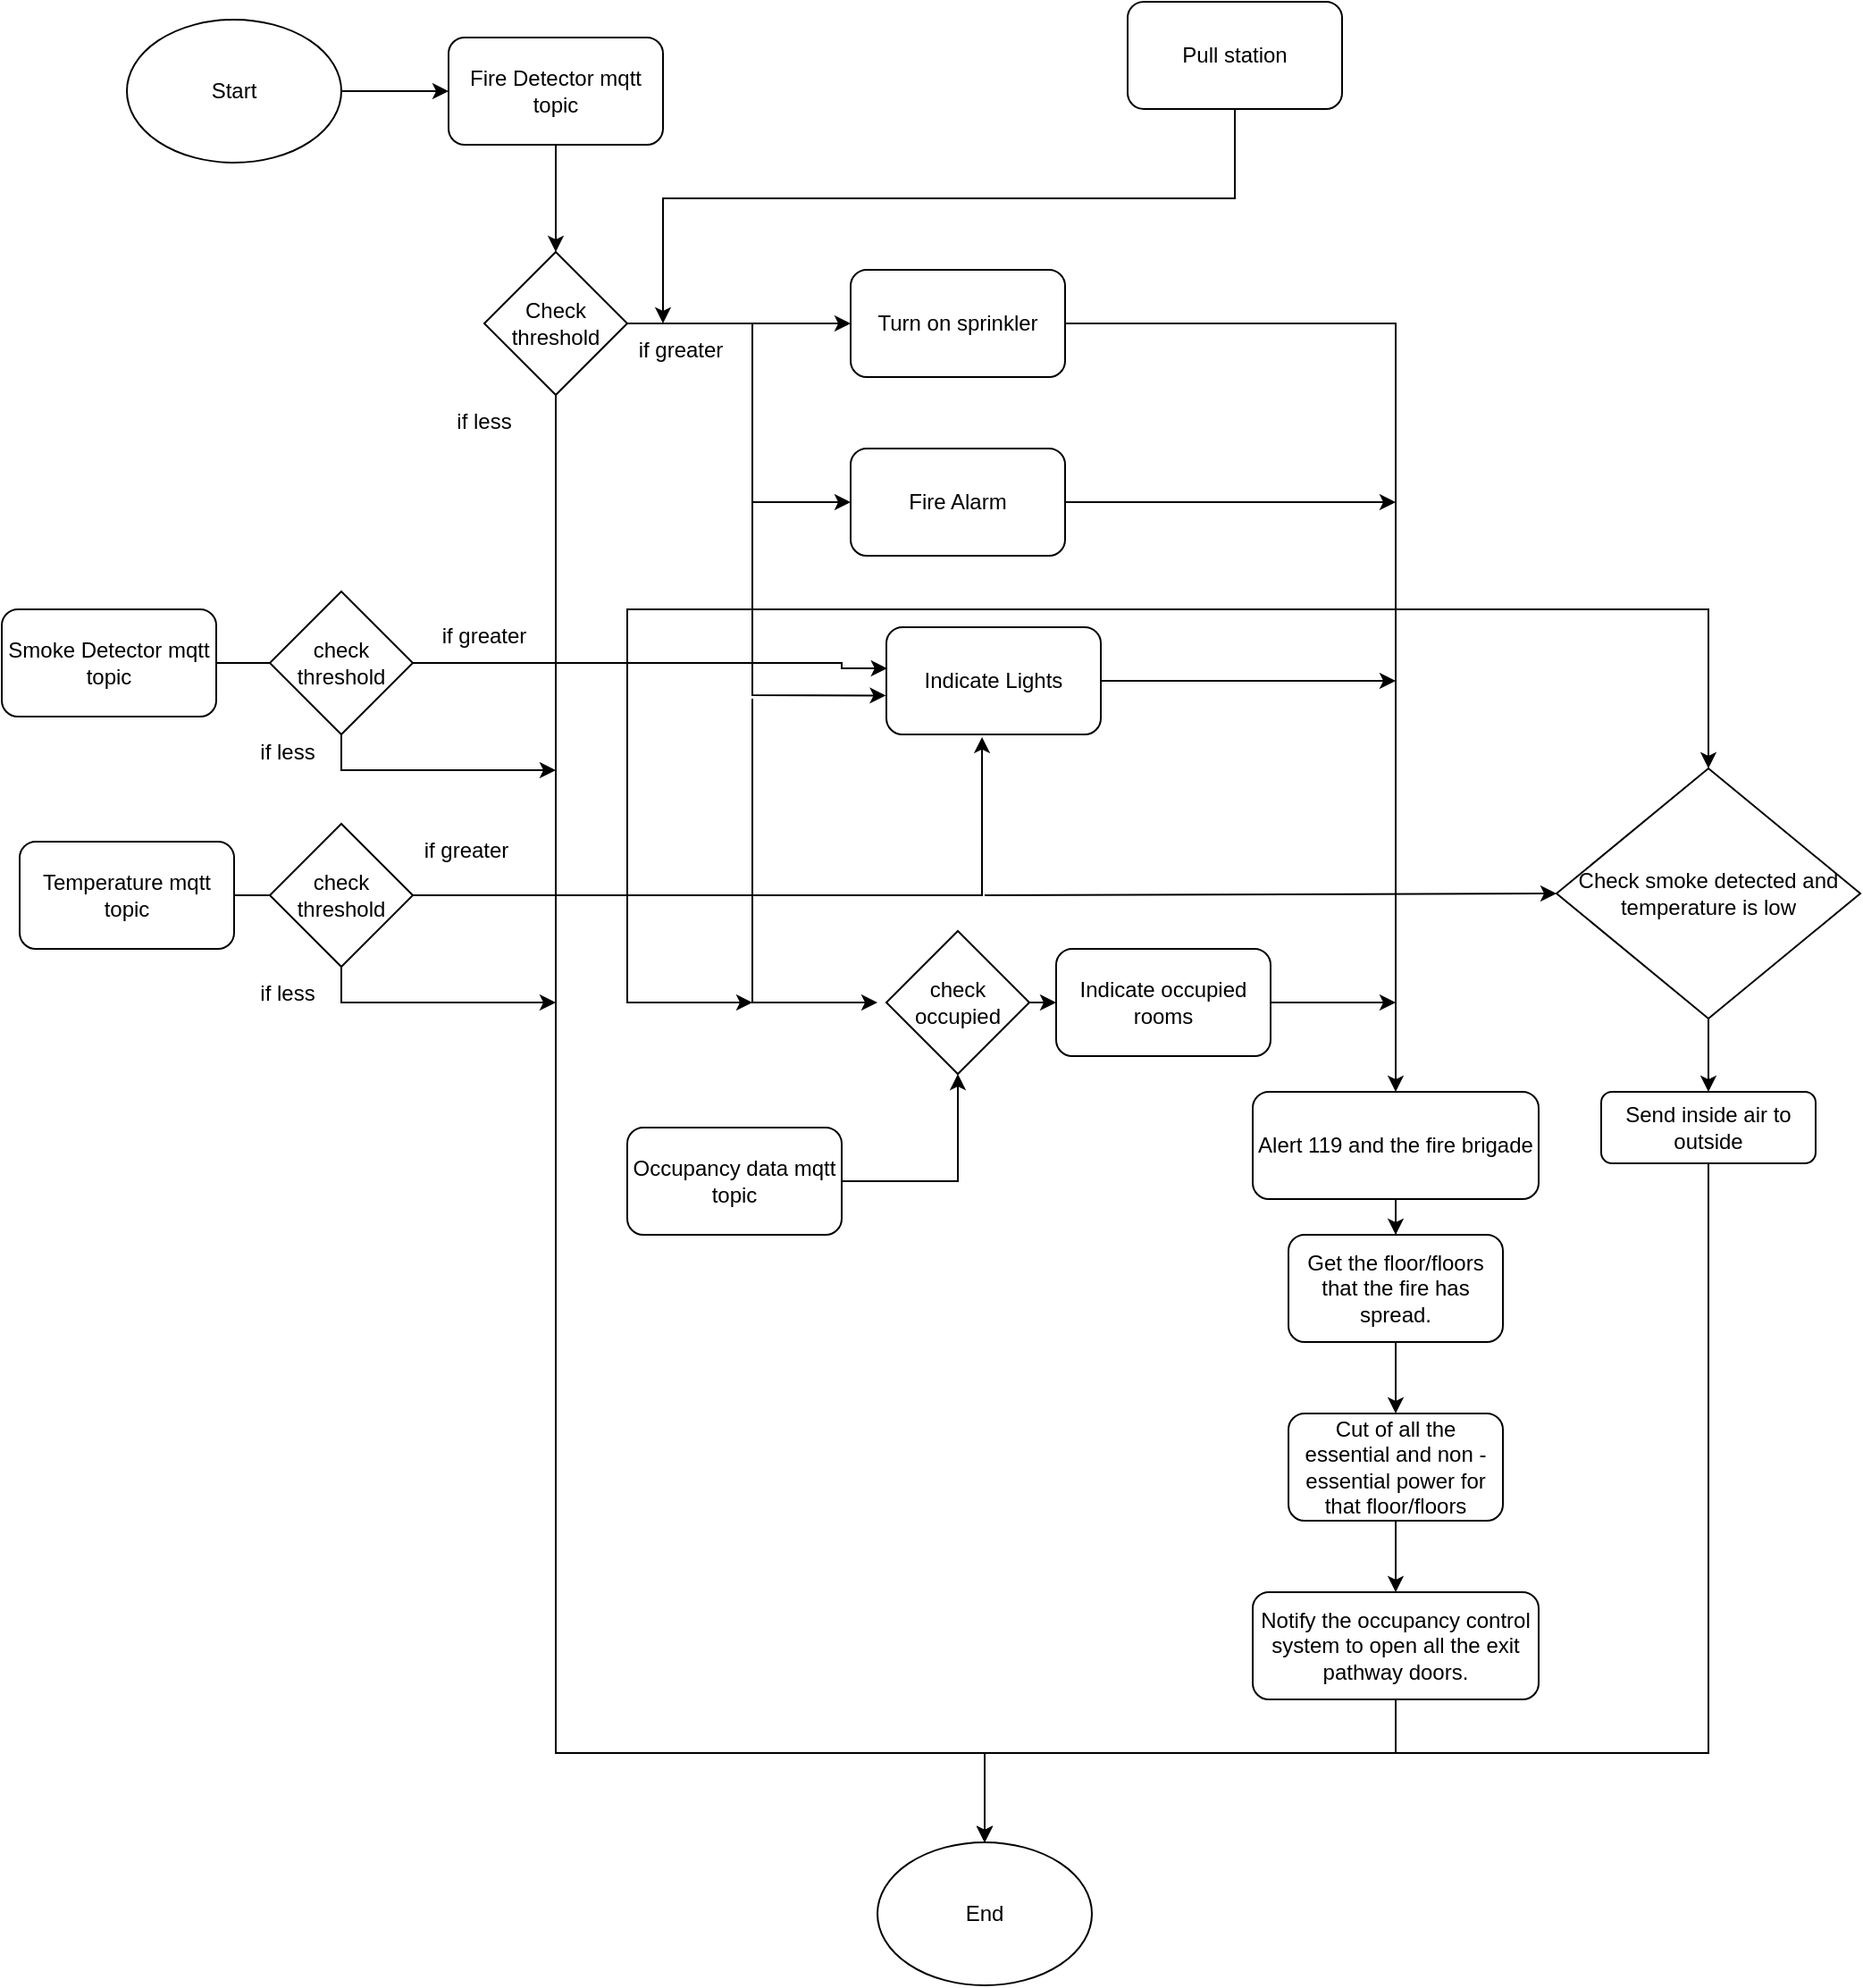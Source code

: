 <mxfile version="20.3.7" type="device"><diagram id="sVqr2idyAFXAPiVSFbEq" name="Page-1"><mxGraphModel dx="830" dy="431" grid="1" gridSize="10" guides="1" tooltips="1" connect="1" arrows="1" fold="1" page="1" pageScale="1" pageWidth="850" pageHeight="1100" math="0" shadow="0"><root><mxCell id="0"/><mxCell id="1" parent="0"/><mxCell id="FO6_N0S9kto811vKpMwf-4" style="edgeStyle=orthogonalEdgeStyle;rounded=0;orthogonalLoop=1;jettySize=auto;html=1;entryX=0;entryY=0.5;entryDx=0;entryDy=0;" parent="1" source="FO6_N0S9kto811vKpMwf-1" target="FO6_N0S9kto811vKpMwf-3" edge="1"><mxGeometry relative="1" as="geometry"/></mxCell><mxCell id="FO6_N0S9kto811vKpMwf-1" value="Start" style="ellipse;whiteSpace=wrap;html=1;" parent="1" vertex="1"><mxGeometry x="100" y="140" width="120" height="80" as="geometry"/></mxCell><mxCell id="FO6_N0S9kto811vKpMwf-2" value="End" style="ellipse;whiteSpace=wrap;html=1;" parent="1" vertex="1"><mxGeometry x="520" y="1160" width="120" height="80" as="geometry"/></mxCell><mxCell id="FO6_N0S9kto811vKpMwf-8" style="edgeStyle=orthogonalEdgeStyle;rounded=0;orthogonalLoop=1;jettySize=auto;html=1;entryX=0.5;entryY=0;entryDx=0;entryDy=0;" parent="1" source="FO6_N0S9kto811vKpMwf-3" target="FO6_N0S9kto811vKpMwf-5" edge="1"><mxGeometry relative="1" as="geometry"/></mxCell><mxCell id="FO6_N0S9kto811vKpMwf-3" value="Fire Detector mqtt topic" style="rounded=1;whiteSpace=wrap;html=1;" parent="1" vertex="1"><mxGeometry x="280" y="150" width="120" height="60" as="geometry"/></mxCell><mxCell id="FO6_N0S9kto811vKpMwf-7" style="edgeStyle=orthogonalEdgeStyle;rounded=0;orthogonalLoop=1;jettySize=auto;html=1;exitX=1;exitY=0.5;exitDx=0;exitDy=0;" parent="1" source="FO6_N0S9kto811vKpMwf-5" target="FO6_N0S9kto811vKpMwf-6" edge="1"><mxGeometry relative="1" as="geometry"><Array as="points"><mxPoint x="440" y="310"/><mxPoint x="440" y="310"/></Array></mxGeometry></mxCell><mxCell id="FO6_N0S9kto811vKpMwf-18" style="edgeStyle=orthogonalEdgeStyle;rounded=0;orthogonalLoop=1;jettySize=auto;html=1;entryX=0.5;entryY=0;entryDx=0;entryDy=0;" parent="1" source="FO6_N0S9kto811vKpMwf-5" target="FO6_N0S9kto811vKpMwf-2" edge="1"><mxGeometry relative="1" as="geometry"><Array as="points"><mxPoint x="340" y="1110"/><mxPoint x="580" y="1110"/></Array></mxGeometry></mxCell><mxCell id="FO6_N0S9kto811vKpMwf-5" value="Check threshold" style="rhombus;whiteSpace=wrap;html=1;" parent="1" vertex="1"><mxGeometry x="300" y="270" width="80" height="80" as="geometry"/></mxCell><mxCell id="1LbGgr2_fgqdC6D6hMDi-3" style="edgeStyle=orthogonalEdgeStyle;rounded=0;orthogonalLoop=1;jettySize=auto;html=1;exitX=1;exitY=0.5;exitDx=0;exitDy=0;entryX=0.5;entryY=0;entryDx=0;entryDy=0;" edge="1" parent="1" source="FO6_N0S9kto811vKpMwf-6" target="1LbGgr2_fgqdC6D6hMDi-16"><mxGeometry relative="1" as="geometry"><Array as="points"><mxPoint x="810" y="310"/></Array></mxGeometry></mxCell><mxCell id="FO6_N0S9kto811vKpMwf-6" value="Turn on sprinkler" style="rounded=1;whiteSpace=wrap;html=1;" parent="1" vertex="1"><mxGeometry x="505" y="280" width="120" height="60" as="geometry"/></mxCell><mxCell id="FO6_N0S9kto811vKpMwf-14" style="edgeStyle=orthogonalEdgeStyle;rounded=0;orthogonalLoop=1;jettySize=auto;html=1;" parent="1" source="FO6_N0S9kto811vKpMwf-10" edge="1"><mxGeometry relative="1" as="geometry"><mxPoint x="400" y="310" as="targetPoint"/><Array as="points"><mxPoint x="720" y="240"/><mxPoint x="400" y="240"/></Array></mxGeometry></mxCell><mxCell id="FO6_N0S9kto811vKpMwf-10" value="Pull station" style="rounded=1;whiteSpace=wrap;html=1;" parent="1" vertex="1"><mxGeometry x="660" y="130" width="120" height="60" as="geometry"/></mxCell><mxCell id="FO6_N0S9kto811vKpMwf-16" style="edgeStyle=orthogonalEdgeStyle;rounded=0;orthogonalLoop=1;jettySize=auto;html=1;exitX=1;exitY=0.5;exitDx=0;exitDy=0;" parent="1" source="FO6_N0S9kto811vKpMwf-11" edge="1"><mxGeometry relative="1" as="geometry"><mxPoint x="810" y="410" as="targetPoint"/></mxGeometry></mxCell><mxCell id="FO6_N0S9kto811vKpMwf-11" value="Fire Alarm" style="rounded=1;whiteSpace=wrap;html=1;" parent="1" vertex="1"><mxGeometry x="505" y="380" width="120" height="60" as="geometry"/></mxCell><mxCell id="FO6_N0S9kto811vKpMwf-21" style="edgeStyle=orthogonalEdgeStyle;rounded=0;orthogonalLoop=1;jettySize=auto;html=1;" parent="1" source="FO6_N0S9kto811vKpMwf-12" edge="1"><mxGeometry relative="1" as="geometry"><mxPoint x="810" y="690" as="targetPoint"/></mxGeometry></mxCell><mxCell id="FO6_N0S9kto811vKpMwf-12" value="Indicate occupied rooms" style="rounded=1;whiteSpace=wrap;html=1;" parent="1" vertex="1"><mxGeometry x="620" y="660" width="120" height="60" as="geometry"/></mxCell><mxCell id="FO6_N0S9kto811vKpMwf-17" style="edgeStyle=orthogonalEdgeStyle;rounded=0;orthogonalLoop=1;jettySize=auto;html=1;exitX=1;exitY=0.5;exitDx=0;exitDy=0;" parent="1" source="FO6_N0S9kto811vKpMwf-13" edge="1"><mxGeometry relative="1" as="geometry"><mxPoint x="810" y="510" as="targetPoint"/></mxGeometry></mxCell><mxCell id="FO6_N0S9kto811vKpMwf-13" value="Indicate Lights" style="rounded=1;whiteSpace=wrap;html=1;" parent="1" vertex="1"><mxGeometry x="525" y="480" width="120" height="60" as="geometry"/></mxCell><mxCell id="FO6_N0S9kto811vKpMwf-19" value="" style="endArrow=classic;html=1;rounded=0;entryX=-0.002;entryY=0.637;entryDx=0;entryDy=0;entryPerimeter=0;" parent="1" target="FO6_N0S9kto811vKpMwf-13" edge="1"><mxGeometry width="50" height="50" relative="1" as="geometry"><mxPoint x="450" y="310" as="sourcePoint"/><mxPoint x="650" y="500" as="targetPoint"/><Array as="points"><mxPoint x="450" y="518"/></Array></mxGeometry></mxCell><mxCell id="FO6_N0S9kto811vKpMwf-20" value="" style="endArrow=classic;html=1;rounded=0;" parent="1" target="FO6_N0S9kto811vKpMwf-11" edge="1"><mxGeometry width="50" height="50" relative="1" as="geometry"><mxPoint x="450" y="410" as="sourcePoint"/><mxPoint x="650" y="500" as="targetPoint"/></mxGeometry></mxCell><mxCell id="FO6_N0S9kto811vKpMwf-22" value="" style="endArrow=classic;html=1;rounded=0;" parent="1" edge="1"><mxGeometry width="50" height="50" relative="1" as="geometry"><mxPoint x="450" y="520" as="sourcePoint"/><mxPoint x="520" y="690" as="targetPoint"/><Array as="points"><mxPoint x="450" y="590"/><mxPoint x="450" y="690"/></Array></mxGeometry></mxCell><mxCell id="FO6_N0S9kto811vKpMwf-23" value="if greater" style="text;html=1;strokeColor=none;fillColor=none;align=center;verticalAlign=middle;whiteSpace=wrap;rounded=0;" parent="1" vertex="1"><mxGeometry x="380" y="310" width="60" height="30" as="geometry"/></mxCell><mxCell id="FO6_N0S9kto811vKpMwf-24" value="if less" style="text;html=1;strokeColor=none;fillColor=none;align=center;verticalAlign=middle;whiteSpace=wrap;rounded=0;" parent="1" vertex="1"><mxGeometry x="270" y="350" width="60" height="30" as="geometry"/></mxCell><mxCell id="FO6_N0S9kto811vKpMwf-31" style="edgeStyle=orthogonalEdgeStyle;rounded=0;orthogonalLoop=1;jettySize=auto;html=1;entryX=0.003;entryY=0.378;entryDx=0;entryDy=0;entryPerimeter=0;" parent="1" source="FO6_N0S9kto811vKpMwf-25" target="FO6_N0S9kto811vKpMwf-13" edge="1"><mxGeometry relative="1" as="geometry"><Array as="points"><mxPoint x="500" y="500"/><mxPoint x="500" y="503"/><mxPoint x="525" y="503"/></Array></mxGeometry></mxCell><mxCell id="FO6_N0S9kto811vKpMwf-25" value="Smoke Detector mqtt topic" style="rounded=1;whiteSpace=wrap;html=1;" parent="1" vertex="1"><mxGeometry x="30" y="470" width="120" height="60" as="geometry"/></mxCell><mxCell id="FO6_N0S9kto811vKpMwf-33" style="edgeStyle=orthogonalEdgeStyle;rounded=0;orthogonalLoop=1;jettySize=auto;html=1;entryX=0.446;entryY=1.024;entryDx=0;entryDy=0;entryPerimeter=0;" parent="1" source="FO6_N0S9kto811vKpMwf-26" target="FO6_N0S9kto811vKpMwf-13" edge="1"><mxGeometry relative="1" as="geometry"/></mxCell><mxCell id="FO6_N0S9kto811vKpMwf-26" value="Temperature mqtt topic" style="rounded=1;whiteSpace=wrap;html=1;" parent="1" vertex="1"><mxGeometry x="40" y="600" width="120" height="60" as="geometry"/></mxCell><mxCell id="FO6_N0S9kto811vKpMwf-29" style="edgeStyle=orthogonalEdgeStyle;rounded=0;orthogonalLoop=1;jettySize=auto;html=1;entryX=0.5;entryY=1;entryDx=0;entryDy=0;" parent="1" source="FO6_N0S9kto811vKpMwf-27" target="FO6_N0S9kto811vKpMwf-28" edge="1"><mxGeometry relative="1" as="geometry"/></mxCell><mxCell id="FO6_N0S9kto811vKpMwf-27" value="Occupancy data mqtt topic" style="rounded=1;whiteSpace=wrap;html=1;" parent="1" vertex="1"><mxGeometry x="380" y="760" width="120" height="60" as="geometry"/></mxCell><mxCell id="FO6_N0S9kto811vKpMwf-30" style="edgeStyle=orthogonalEdgeStyle;rounded=0;orthogonalLoop=1;jettySize=auto;html=1;exitX=1;exitY=0.5;exitDx=0;exitDy=0;entryX=0;entryY=0.5;entryDx=0;entryDy=0;" parent="1" source="FO6_N0S9kto811vKpMwf-28" target="FO6_N0S9kto811vKpMwf-12" edge="1"><mxGeometry relative="1" as="geometry"/></mxCell><mxCell id="FO6_N0S9kto811vKpMwf-28" value="check occupied" style="rhombus;whiteSpace=wrap;html=1;" parent="1" vertex="1"><mxGeometry x="525" y="650" width="80" height="80" as="geometry"/></mxCell><mxCell id="FO6_N0S9kto811vKpMwf-32" value="" style="endArrow=classic;html=1;rounded=0;" parent="1" edge="1"><mxGeometry width="50" height="50" relative="1" as="geometry"><mxPoint x="380" y="500" as="sourcePoint"/><mxPoint x="450" y="690" as="targetPoint"/><Array as="points"><mxPoint x="380" y="690"/></Array></mxGeometry></mxCell><mxCell id="FO6_N0S9kto811vKpMwf-36" style="edgeStyle=orthogonalEdgeStyle;rounded=0;orthogonalLoop=1;jettySize=auto;html=1;exitX=0.5;exitY=1;exitDx=0;exitDy=0;" parent="1" source="FO6_N0S9kto811vKpMwf-34" edge="1"><mxGeometry relative="1" as="geometry"><mxPoint x="340" y="560" as="targetPoint"/><Array as="points"><mxPoint x="220" y="560"/></Array></mxGeometry></mxCell><mxCell id="FO6_N0S9kto811vKpMwf-34" value="check threshold" style="rhombus;whiteSpace=wrap;html=1;" parent="1" vertex="1"><mxGeometry x="180" y="460" width="80" height="80" as="geometry"/></mxCell><mxCell id="FO6_N0S9kto811vKpMwf-35" value="check threshold" style="rhombus;whiteSpace=wrap;html=1;" parent="1" vertex="1"><mxGeometry x="180" y="590" width="80" height="80" as="geometry"/></mxCell><mxCell id="FO6_N0S9kto811vKpMwf-37" style="edgeStyle=orthogonalEdgeStyle;rounded=0;orthogonalLoop=1;jettySize=auto;html=1;exitX=0.5;exitY=1;exitDx=0;exitDy=0;" parent="1" edge="1"><mxGeometry relative="1" as="geometry"><mxPoint x="340" y="690" as="targetPoint"/><mxPoint x="220" y="670" as="sourcePoint"/><Array as="points"><mxPoint x="220" y="690"/></Array></mxGeometry></mxCell><mxCell id="FO6_N0S9kto811vKpMwf-38" value="if greater" style="text;html=1;strokeColor=none;fillColor=none;align=center;verticalAlign=middle;whiteSpace=wrap;rounded=0;" parent="1" vertex="1"><mxGeometry x="270" y="470" width="60" height="30" as="geometry"/></mxCell><mxCell id="FO6_N0S9kto811vKpMwf-39" value="if greater" style="text;html=1;strokeColor=none;fillColor=none;align=center;verticalAlign=middle;whiteSpace=wrap;rounded=0;" parent="1" vertex="1"><mxGeometry x="260" y="590" width="60" height="30" as="geometry"/></mxCell><mxCell id="FO6_N0S9kto811vKpMwf-40" value="if less" style="text;html=1;strokeColor=none;fillColor=none;align=center;verticalAlign=middle;whiteSpace=wrap;rounded=0;" parent="1" vertex="1"><mxGeometry x="160" y="535" width="60" height="30" as="geometry"/></mxCell><mxCell id="FO6_N0S9kto811vKpMwf-41" value="if less" style="text;html=1;strokeColor=none;fillColor=none;align=center;verticalAlign=middle;whiteSpace=wrap;rounded=0;" parent="1" vertex="1"><mxGeometry x="160" y="670" width="60" height="30" as="geometry"/></mxCell><mxCell id="1LbGgr2_fgqdC6D6hMDi-5" value="" style="edgeStyle=orthogonalEdgeStyle;rounded=0;orthogonalLoop=1;jettySize=auto;html=1;" edge="1" parent="1" source="1LbGgr2_fgqdC6D6hMDi-1" target="1LbGgr2_fgqdC6D6hMDi-4"><mxGeometry relative="1" as="geometry"/></mxCell><mxCell id="1LbGgr2_fgqdC6D6hMDi-1" value="Cut of all the essential and non -essential power for that floor/floors" style="rounded=1;whiteSpace=wrap;html=1;" vertex="1" parent="1"><mxGeometry x="750" y="920" width="120" height="60" as="geometry"/></mxCell><mxCell id="1LbGgr2_fgqdC6D6hMDi-23" style="edgeStyle=orthogonalEdgeStyle;rounded=0;orthogonalLoop=1;jettySize=auto;html=1;entryX=0.5;entryY=0;entryDx=0;entryDy=0;" edge="1" parent="1" source="1LbGgr2_fgqdC6D6hMDi-4" target="FO6_N0S9kto811vKpMwf-2"><mxGeometry relative="1" as="geometry"><Array as="points"><mxPoint x="810" y="1110"/><mxPoint x="580" y="1110"/></Array></mxGeometry></mxCell><mxCell id="1LbGgr2_fgqdC6D6hMDi-4" value="Notify the occupancy control system to open all the exit pathway doors." style="whiteSpace=wrap;html=1;rounded=1;" vertex="1" parent="1"><mxGeometry x="730" y="1020" width="160" height="60" as="geometry"/></mxCell><mxCell id="1LbGgr2_fgqdC6D6hMDi-7" value="" style="endArrow=classic;html=1;rounded=0;entryX=0.5;entryY=0;entryDx=0;entryDy=0;" edge="1" parent="1" target="1LbGgr2_fgqdC6D6hMDi-10"><mxGeometry width="50" height="50" relative="1" as="geometry"><mxPoint x="380" y="500" as="sourcePoint"/><mxPoint x="919" y="581.52" as="targetPoint"/><Array as="points"><mxPoint x="380" y="470"/><mxPoint x="985" y="470"/></Array></mxGeometry></mxCell><mxCell id="1LbGgr2_fgqdC6D6hMDi-8" value="" style="endArrow=classic;html=1;rounded=0;entryX=0;entryY=0.5;entryDx=0;entryDy=0;" edge="1" parent="1" target="1LbGgr2_fgqdC6D6hMDi-10"><mxGeometry width="50" height="50" relative="1" as="geometry"><mxPoint x="580" y="630" as="sourcePoint"/><mxPoint x="910" y="630" as="targetPoint"/></mxGeometry></mxCell><mxCell id="1LbGgr2_fgqdC6D6hMDi-12" value="" style="edgeStyle=orthogonalEdgeStyle;rounded=0;orthogonalLoop=1;jettySize=auto;html=1;" edge="1" parent="1" source="1LbGgr2_fgqdC6D6hMDi-10"><mxGeometry relative="1" as="geometry"><mxPoint x="985" y="740" as="targetPoint"/></mxGeometry></mxCell><mxCell id="1LbGgr2_fgqdC6D6hMDi-10" value="Check smoke detected and temperature is low" style="rhombus;whiteSpace=wrap;html=1;" vertex="1" parent="1"><mxGeometry x="900" y="559" width="170" height="140" as="geometry"/></mxCell><mxCell id="1LbGgr2_fgqdC6D6hMDi-19" style="edgeStyle=orthogonalEdgeStyle;rounded=0;orthogonalLoop=1;jettySize=auto;html=1;" edge="1" parent="1" source="1LbGgr2_fgqdC6D6hMDi-13"><mxGeometry relative="1" as="geometry"><mxPoint x="580" y="1160" as="targetPoint"/><Array as="points"><mxPoint x="985" y="1110"/><mxPoint x="580" y="1110"/></Array></mxGeometry></mxCell><mxCell id="1LbGgr2_fgqdC6D6hMDi-13" value="Send inside air to outside" style="rounded=1;whiteSpace=wrap;html=1;" vertex="1" parent="1"><mxGeometry x="925" y="740" width="120" height="40" as="geometry"/></mxCell><mxCell id="1LbGgr2_fgqdC6D6hMDi-15" style="edgeStyle=orthogonalEdgeStyle;rounded=0;orthogonalLoop=1;jettySize=auto;html=1;" edge="1" parent="1" source="1LbGgr2_fgqdC6D6hMDi-14" target="1LbGgr2_fgqdC6D6hMDi-1"><mxGeometry relative="1" as="geometry"/></mxCell><mxCell id="1LbGgr2_fgqdC6D6hMDi-14" value="Get the floor/floors that the fire has spread." style="rounded=1;whiteSpace=wrap;html=1;" vertex="1" parent="1"><mxGeometry x="750" y="820" width="120" height="60" as="geometry"/></mxCell><mxCell id="1LbGgr2_fgqdC6D6hMDi-22" style="edgeStyle=orthogonalEdgeStyle;rounded=0;orthogonalLoop=1;jettySize=auto;html=1;" edge="1" parent="1" source="1LbGgr2_fgqdC6D6hMDi-16" target="1LbGgr2_fgqdC6D6hMDi-14"><mxGeometry relative="1" as="geometry"/></mxCell><mxCell id="1LbGgr2_fgqdC6D6hMDi-16" value="Alert 119 and the fire brigade" style="whiteSpace=wrap;html=1;rounded=1;" vertex="1" parent="1"><mxGeometry x="730" y="740" width="160" height="60" as="geometry"/></mxCell></root></mxGraphModel></diagram></mxfile>
